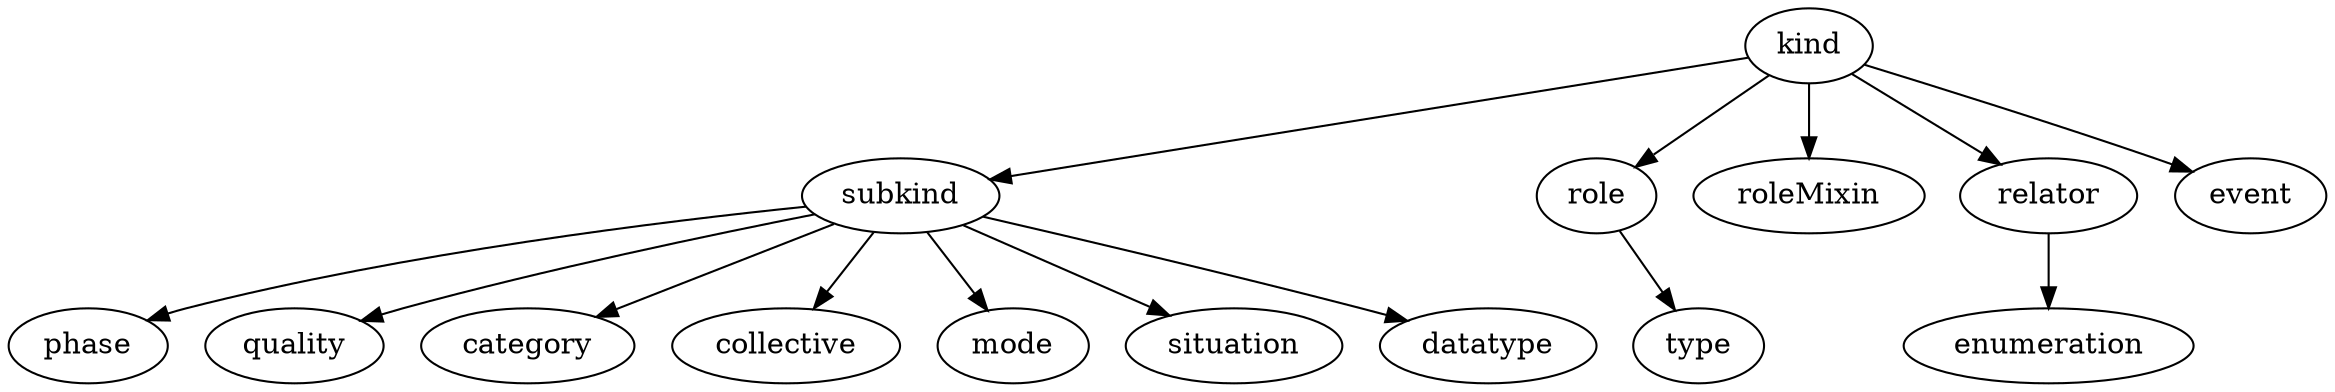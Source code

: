 strict digraph  {
kind;
subkind;
role;
roleMixin;
relator;
event;
phase;
quality;
category;
collective;
mode;
situation;
datatype;
type;
enumeration;
kind -> subkind;
kind -> role;
kind -> roleMixin;
kind -> relator;
kind -> event;
subkind -> phase;
subkind -> quality;
subkind -> category;
subkind -> collective;
subkind -> mode;
subkind -> situation;
subkind -> datatype;
role -> type;
relator -> enumeration;
}
